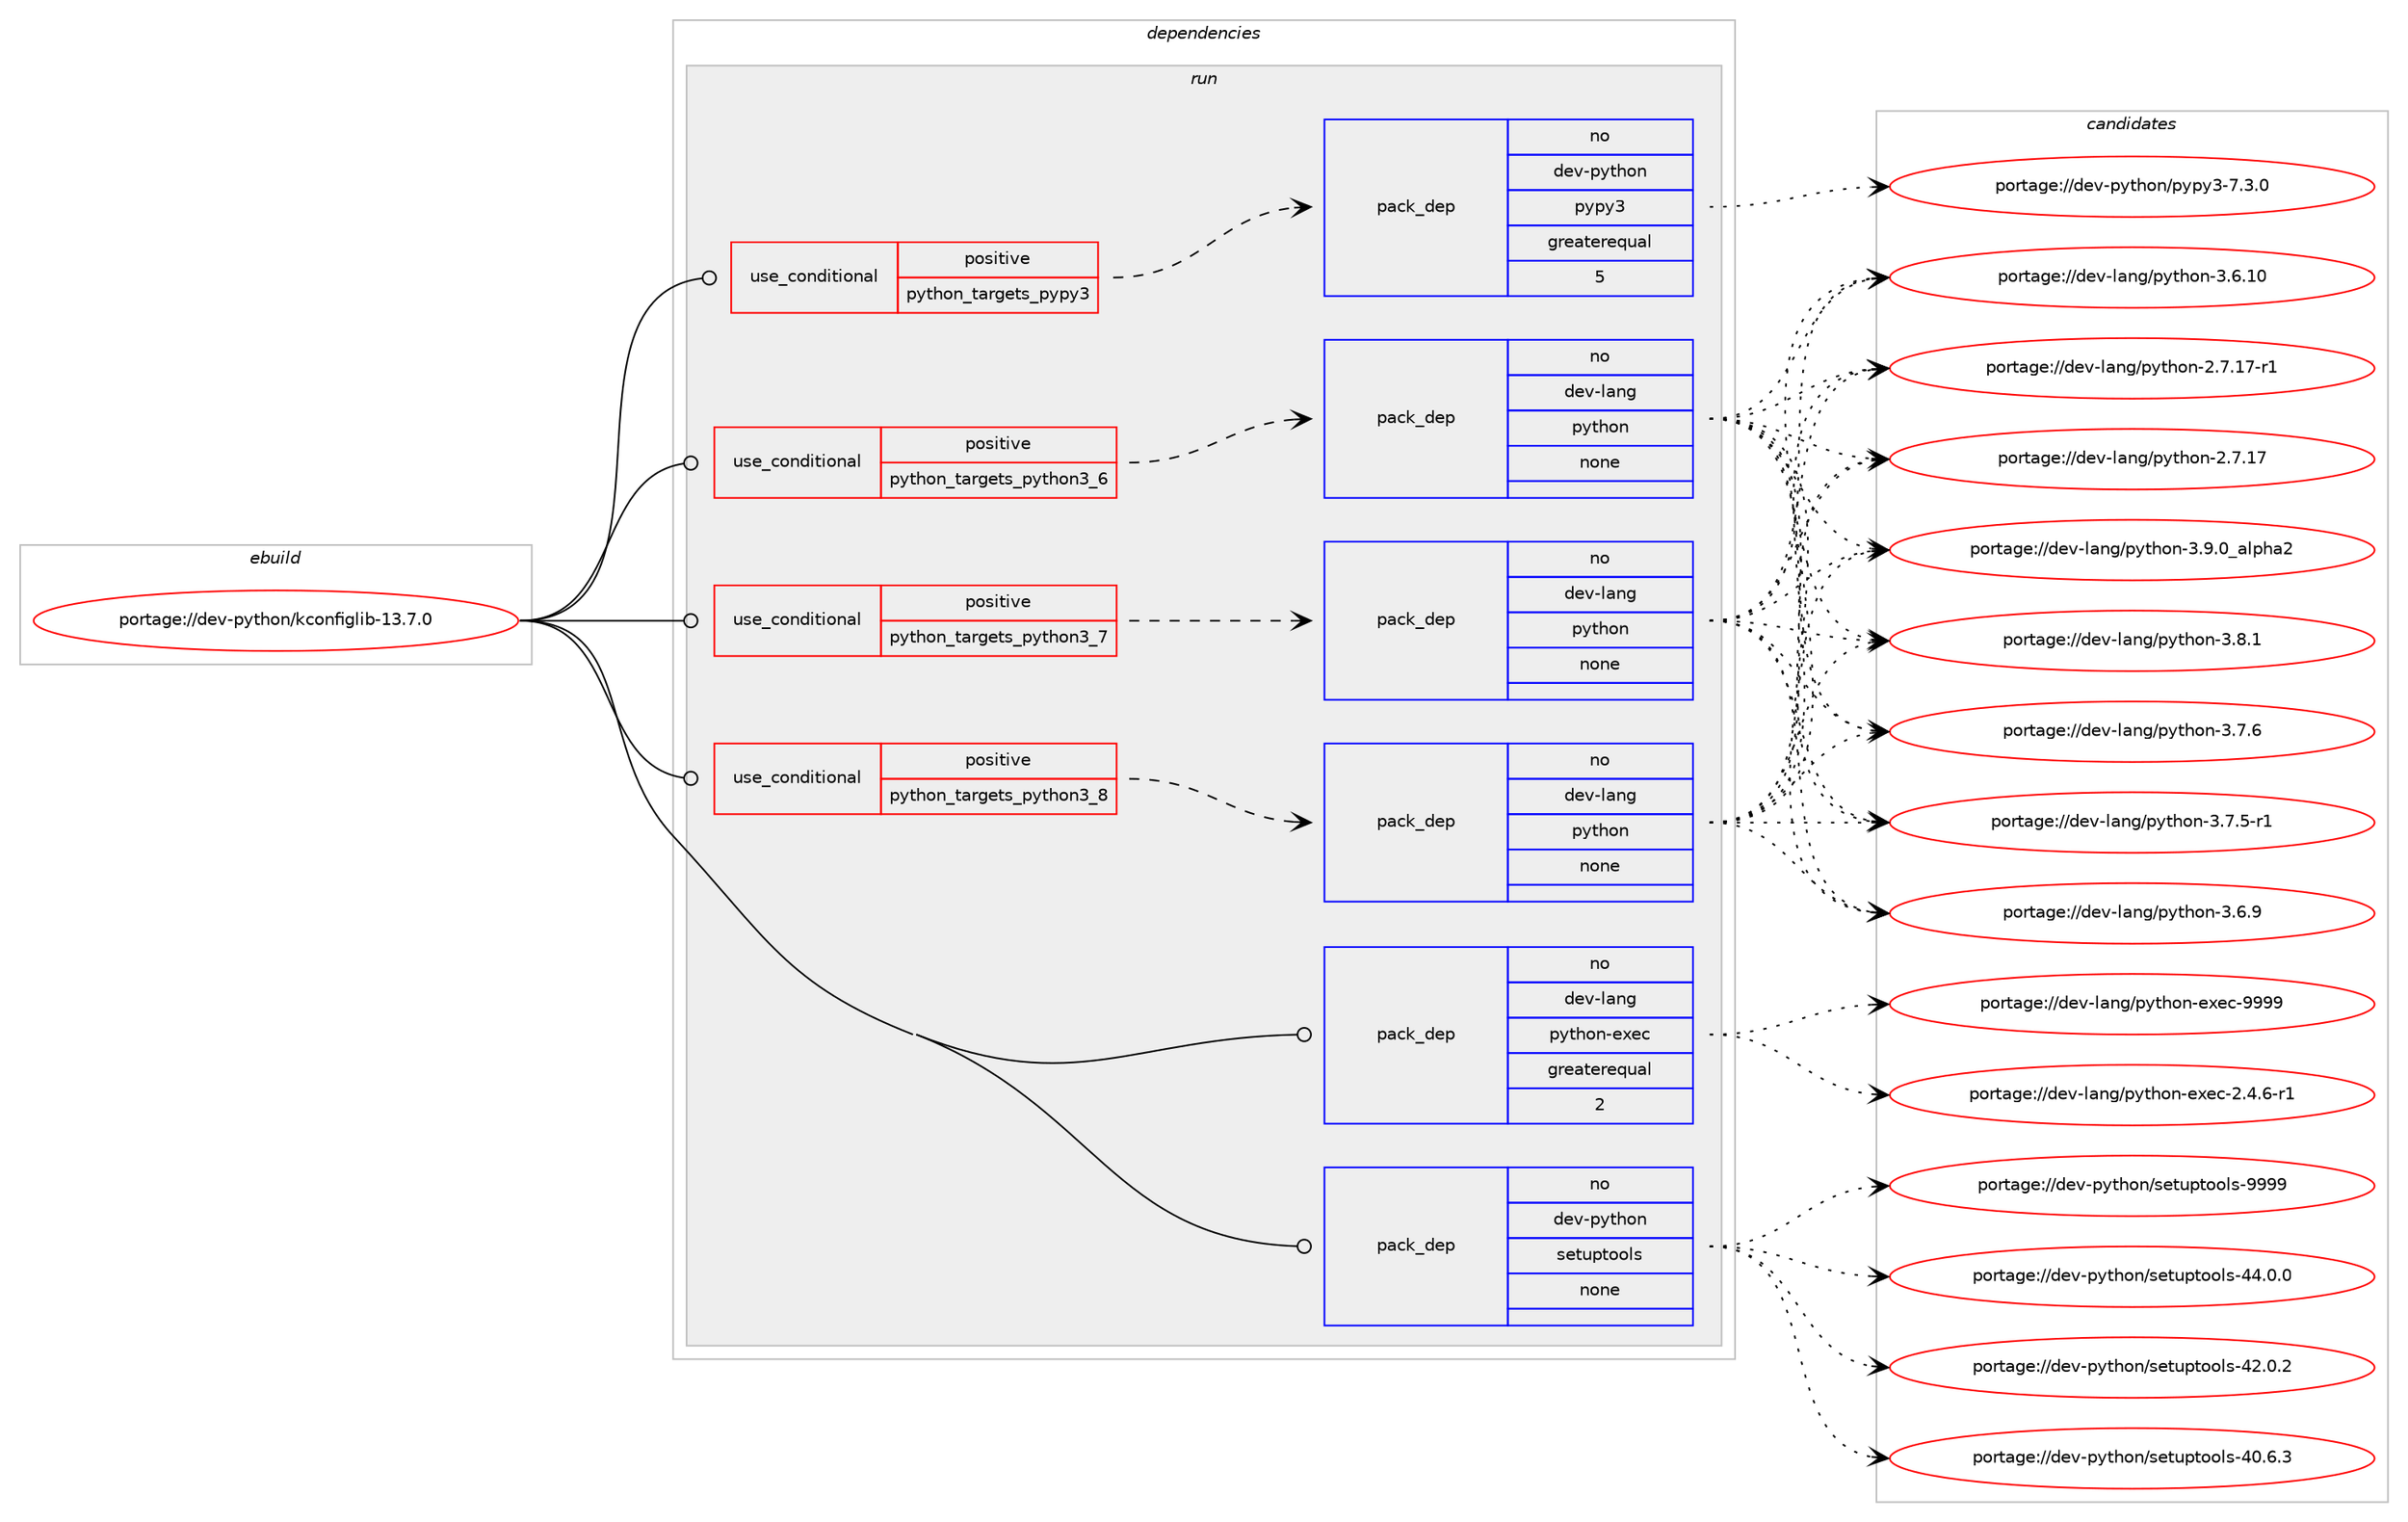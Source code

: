 digraph prolog {

# *************
# Graph options
# *************

newrank=true;
concentrate=true;
compound=true;
graph [rankdir=LR,fontname=Helvetica,fontsize=10,ranksep=1.5];#, ranksep=2.5, nodesep=0.2];
edge  [arrowhead=vee];
node  [fontname=Helvetica,fontsize=10];

# **********
# The ebuild
# **********

subgraph cluster_leftcol {
color=gray;
label=<<i>ebuild</i>>;
id [label="portage://dev-python/kconfiglib-13.7.0", color=red, width=4, href="../dev-python/kconfiglib-13.7.0.svg"];
}

# ****************
# The dependencies
# ****************

subgraph cluster_midcol {
color=gray;
label=<<i>dependencies</i>>;
subgraph cluster_compile {
fillcolor="#eeeeee";
style=filled;
label=<<i>compile</i>>;
}
subgraph cluster_compileandrun {
fillcolor="#eeeeee";
style=filled;
label=<<i>compile and run</i>>;
}
subgraph cluster_run {
fillcolor="#eeeeee";
style=filled;
label=<<i>run</i>>;
subgraph cond113739 {
dependency453168 [label=<<TABLE BORDER="0" CELLBORDER="1" CELLSPACING="0" CELLPADDING="4"><TR><TD ROWSPAN="3" CELLPADDING="10">use_conditional</TD></TR><TR><TD>positive</TD></TR><TR><TD>python_targets_pypy3</TD></TR></TABLE>>, shape=none, color=red];
subgraph pack334447 {
dependency453169 [label=<<TABLE BORDER="0" CELLBORDER="1" CELLSPACING="0" CELLPADDING="4" WIDTH="220"><TR><TD ROWSPAN="6" CELLPADDING="30">pack_dep</TD></TR><TR><TD WIDTH="110">no</TD></TR><TR><TD>dev-python</TD></TR><TR><TD>pypy3</TD></TR><TR><TD>greaterequal</TD></TR><TR><TD>5</TD></TR></TABLE>>, shape=none, color=blue];
}
dependency453168:e -> dependency453169:w [weight=20,style="dashed",arrowhead="vee"];
}
id:e -> dependency453168:w [weight=20,style="solid",arrowhead="odot"];
subgraph cond113740 {
dependency453170 [label=<<TABLE BORDER="0" CELLBORDER="1" CELLSPACING="0" CELLPADDING="4"><TR><TD ROWSPAN="3" CELLPADDING="10">use_conditional</TD></TR><TR><TD>positive</TD></TR><TR><TD>python_targets_python3_6</TD></TR></TABLE>>, shape=none, color=red];
subgraph pack334448 {
dependency453171 [label=<<TABLE BORDER="0" CELLBORDER="1" CELLSPACING="0" CELLPADDING="4" WIDTH="220"><TR><TD ROWSPAN="6" CELLPADDING="30">pack_dep</TD></TR><TR><TD WIDTH="110">no</TD></TR><TR><TD>dev-lang</TD></TR><TR><TD>python</TD></TR><TR><TD>none</TD></TR><TR><TD></TD></TR></TABLE>>, shape=none, color=blue];
}
dependency453170:e -> dependency453171:w [weight=20,style="dashed",arrowhead="vee"];
}
id:e -> dependency453170:w [weight=20,style="solid",arrowhead="odot"];
subgraph cond113741 {
dependency453172 [label=<<TABLE BORDER="0" CELLBORDER="1" CELLSPACING="0" CELLPADDING="4"><TR><TD ROWSPAN="3" CELLPADDING="10">use_conditional</TD></TR><TR><TD>positive</TD></TR><TR><TD>python_targets_python3_7</TD></TR></TABLE>>, shape=none, color=red];
subgraph pack334449 {
dependency453173 [label=<<TABLE BORDER="0" CELLBORDER="1" CELLSPACING="0" CELLPADDING="4" WIDTH="220"><TR><TD ROWSPAN="6" CELLPADDING="30">pack_dep</TD></TR><TR><TD WIDTH="110">no</TD></TR><TR><TD>dev-lang</TD></TR><TR><TD>python</TD></TR><TR><TD>none</TD></TR><TR><TD></TD></TR></TABLE>>, shape=none, color=blue];
}
dependency453172:e -> dependency453173:w [weight=20,style="dashed",arrowhead="vee"];
}
id:e -> dependency453172:w [weight=20,style="solid",arrowhead="odot"];
subgraph cond113742 {
dependency453174 [label=<<TABLE BORDER="0" CELLBORDER="1" CELLSPACING="0" CELLPADDING="4"><TR><TD ROWSPAN="3" CELLPADDING="10">use_conditional</TD></TR><TR><TD>positive</TD></TR><TR><TD>python_targets_python3_8</TD></TR></TABLE>>, shape=none, color=red];
subgraph pack334450 {
dependency453175 [label=<<TABLE BORDER="0" CELLBORDER="1" CELLSPACING="0" CELLPADDING="4" WIDTH="220"><TR><TD ROWSPAN="6" CELLPADDING="30">pack_dep</TD></TR><TR><TD WIDTH="110">no</TD></TR><TR><TD>dev-lang</TD></TR><TR><TD>python</TD></TR><TR><TD>none</TD></TR><TR><TD></TD></TR></TABLE>>, shape=none, color=blue];
}
dependency453174:e -> dependency453175:w [weight=20,style="dashed",arrowhead="vee"];
}
id:e -> dependency453174:w [weight=20,style="solid",arrowhead="odot"];
subgraph pack334451 {
dependency453176 [label=<<TABLE BORDER="0" CELLBORDER="1" CELLSPACING="0" CELLPADDING="4" WIDTH="220"><TR><TD ROWSPAN="6" CELLPADDING="30">pack_dep</TD></TR><TR><TD WIDTH="110">no</TD></TR><TR><TD>dev-lang</TD></TR><TR><TD>python-exec</TD></TR><TR><TD>greaterequal</TD></TR><TR><TD>2</TD></TR></TABLE>>, shape=none, color=blue];
}
id:e -> dependency453176:w [weight=20,style="solid",arrowhead="odot"];
subgraph pack334452 {
dependency453177 [label=<<TABLE BORDER="0" CELLBORDER="1" CELLSPACING="0" CELLPADDING="4" WIDTH="220"><TR><TD ROWSPAN="6" CELLPADDING="30">pack_dep</TD></TR><TR><TD WIDTH="110">no</TD></TR><TR><TD>dev-python</TD></TR><TR><TD>setuptools</TD></TR><TR><TD>none</TD></TR><TR><TD></TD></TR></TABLE>>, shape=none, color=blue];
}
id:e -> dependency453177:w [weight=20,style="solid",arrowhead="odot"];
}
}

# **************
# The candidates
# **************

subgraph cluster_choices {
rank=same;
color=gray;
label=<<i>candidates</i>>;

subgraph choice334447 {
color=black;
nodesep=1;
choice100101118451121211161041111104711212111212151455546514648 [label="portage://dev-python/pypy3-7.3.0", color=red, width=4,href="../dev-python/pypy3-7.3.0.svg"];
dependency453169:e -> choice100101118451121211161041111104711212111212151455546514648:w [style=dotted,weight="100"];
}
subgraph choice334448 {
color=black;
nodesep=1;
choice10010111845108971101034711212111610411111045514657464895971081121049750 [label="portage://dev-lang/python-3.9.0_alpha2", color=red, width=4,href="../dev-lang/python-3.9.0_alpha2.svg"];
choice100101118451089711010347112121116104111110455146564649 [label="portage://dev-lang/python-3.8.1", color=red, width=4,href="../dev-lang/python-3.8.1.svg"];
choice100101118451089711010347112121116104111110455146554654 [label="portage://dev-lang/python-3.7.6", color=red, width=4,href="../dev-lang/python-3.7.6.svg"];
choice1001011184510897110103471121211161041111104551465546534511449 [label="portage://dev-lang/python-3.7.5-r1", color=red, width=4,href="../dev-lang/python-3.7.5-r1.svg"];
choice100101118451089711010347112121116104111110455146544657 [label="portage://dev-lang/python-3.6.9", color=red, width=4,href="../dev-lang/python-3.6.9.svg"];
choice10010111845108971101034711212111610411111045514654464948 [label="portage://dev-lang/python-3.6.10", color=red, width=4,href="../dev-lang/python-3.6.10.svg"];
choice100101118451089711010347112121116104111110455046554649554511449 [label="portage://dev-lang/python-2.7.17-r1", color=red, width=4,href="../dev-lang/python-2.7.17-r1.svg"];
choice10010111845108971101034711212111610411111045504655464955 [label="portage://dev-lang/python-2.7.17", color=red, width=4,href="../dev-lang/python-2.7.17.svg"];
dependency453171:e -> choice10010111845108971101034711212111610411111045514657464895971081121049750:w [style=dotted,weight="100"];
dependency453171:e -> choice100101118451089711010347112121116104111110455146564649:w [style=dotted,weight="100"];
dependency453171:e -> choice100101118451089711010347112121116104111110455146554654:w [style=dotted,weight="100"];
dependency453171:e -> choice1001011184510897110103471121211161041111104551465546534511449:w [style=dotted,weight="100"];
dependency453171:e -> choice100101118451089711010347112121116104111110455146544657:w [style=dotted,weight="100"];
dependency453171:e -> choice10010111845108971101034711212111610411111045514654464948:w [style=dotted,weight="100"];
dependency453171:e -> choice100101118451089711010347112121116104111110455046554649554511449:w [style=dotted,weight="100"];
dependency453171:e -> choice10010111845108971101034711212111610411111045504655464955:w [style=dotted,weight="100"];
}
subgraph choice334449 {
color=black;
nodesep=1;
choice10010111845108971101034711212111610411111045514657464895971081121049750 [label="portage://dev-lang/python-3.9.0_alpha2", color=red, width=4,href="../dev-lang/python-3.9.0_alpha2.svg"];
choice100101118451089711010347112121116104111110455146564649 [label="portage://dev-lang/python-3.8.1", color=red, width=4,href="../dev-lang/python-3.8.1.svg"];
choice100101118451089711010347112121116104111110455146554654 [label="portage://dev-lang/python-3.7.6", color=red, width=4,href="../dev-lang/python-3.7.6.svg"];
choice1001011184510897110103471121211161041111104551465546534511449 [label="portage://dev-lang/python-3.7.5-r1", color=red, width=4,href="../dev-lang/python-3.7.5-r1.svg"];
choice100101118451089711010347112121116104111110455146544657 [label="portage://dev-lang/python-3.6.9", color=red, width=4,href="../dev-lang/python-3.6.9.svg"];
choice10010111845108971101034711212111610411111045514654464948 [label="portage://dev-lang/python-3.6.10", color=red, width=4,href="../dev-lang/python-3.6.10.svg"];
choice100101118451089711010347112121116104111110455046554649554511449 [label="portage://dev-lang/python-2.7.17-r1", color=red, width=4,href="../dev-lang/python-2.7.17-r1.svg"];
choice10010111845108971101034711212111610411111045504655464955 [label="portage://dev-lang/python-2.7.17", color=red, width=4,href="../dev-lang/python-2.7.17.svg"];
dependency453173:e -> choice10010111845108971101034711212111610411111045514657464895971081121049750:w [style=dotted,weight="100"];
dependency453173:e -> choice100101118451089711010347112121116104111110455146564649:w [style=dotted,weight="100"];
dependency453173:e -> choice100101118451089711010347112121116104111110455146554654:w [style=dotted,weight="100"];
dependency453173:e -> choice1001011184510897110103471121211161041111104551465546534511449:w [style=dotted,weight="100"];
dependency453173:e -> choice100101118451089711010347112121116104111110455146544657:w [style=dotted,weight="100"];
dependency453173:e -> choice10010111845108971101034711212111610411111045514654464948:w [style=dotted,weight="100"];
dependency453173:e -> choice100101118451089711010347112121116104111110455046554649554511449:w [style=dotted,weight="100"];
dependency453173:e -> choice10010111845108971101034711212111610411111045504655464955:w [style=dotted,weight="100"];
}
subgraph choice334450 {
color=black;
nodesep=1;
choice10010111845108971101034711212111610411111045514657464895971081121049750 [label="portage://dev-lang/python-3.9.0_alpha2", color=red, width=4,href="../dev-lang/python-3.9.0_alpha2.svg"];
choice100101118451089711010347112121116104111110455146564649 [label="portage://dev-lang/python-3.8.1", color=red, width=4,href="../dev-lang/python-3.8.1.svg"];
choice100101118451089711010347112121116104111110455146554654 [label="portage://dev-lang/python-3.7.6", color=red, width=4,href="../dev-lang/python-3.7.6.svg"];
choice1001011184510897110103471121211161041111104551465546534511449 [label="portage://dev-lang/python-3.7.5-r1", color=red, width=4,href="../dev-lang/python-3.7.5-r1.svg"];
choice100101118451089711010347112121116104111110455146544657 [label="portage://dev-lang/python-3.6.9", color=red, width=4,href="../dev-lang/python-3.6.9.svg"];
choice10010111845108971101034711212111610411111045514654464948 [label="portage://dev-lang/python-3.6.10", color=red, width=4,href="../dev-lang/python-3.6.10.svg"];
choice100101118451089711010347112121116104111110455046554649554511449 [label="portage://dev-lang/python-2.7.17-r1", color=red, width=4,href="../dev-lang/python-2.7.17-r1.svg"];
choice10010111845108971101034711212111610411111045504655464955 [label="portage://dev-lang/python-2.7.17", color=red, width=4,href="../dev-lang/python-2.7.17.svg"];
dependency453175:e -> choice10010111845108971101034711212111610411111045514657464895971081121049750:w [style=dotted,weight="100"];
dependency453175:e -> choice100101118451089711010347112121116104111110455146564649:w [style=dotted,weight="100"];
dependency453175:e -> choice100101118451089711010347112121116104111110455146554654:w [style=dotted,weight="100"];
dependency453175:e -> choice1001011184510897110103471121211161041111104551465546534511449:w [style=dotted,weight="100"];
dependency453175:e -> choice100101118451089711010347112121116104111110455146544657:w [style=dotted,weight="100"];
dependency453175:e -> choice10010111845108971101034711212111610411111045514654464948:w [style=dotted,weight="100"];
dependency453175:e -> choice100101118451089711010347112121116104111110455046554649554511449:w [style=dotted,weight="100"];
dependency453175:e -> choice10010111845108971101034711212111610411111045504655464955:w [style=dotted,weight="100"];
}
subgraph choice334451 {
color=black;
nodesep=1;
choice10010111845108971101034711212111610411111045101120101994557575757 [label="portage://dev-lang/python-exec-9999", color=red, width=4,href="../dev-lang/python-exec-9999.svg"];
choice10010111845108971101034711212111610411111045101120101994550465246544511449 [label="portage://dev-lang/python-exec-2.4.6-r1", color=red, width=4,href="../dev-lang/python-exec-2.4.6-r1.svg"];
dependency453176:e -> choice10010111845108971101034711212111610411111045101120101994557575757:w [style=dotted,weight="100"];
dependency453176:e -> choice10010111845108971101034711212111610411111045101120101994550465246544511449:w [style=dotted,weight="100"];
}
subgraph choice334452 {
color=black;
nodesep=1;
choice10010111845112121116104111110471151011161171121161111111081154557575757 [label="portage://dev-python/setuptools-9999", color=red, width=4,href="../dev-python/setuptools-9999.svg"];
choice100101118451121211161041111104711510111611711211611111110811545525246484648 [label="portage://dev-python/setuptools-44.0.0", color=red, width=4,href="../dev-python/setuptools-44.0.0.svg"];
choice100101118451121211161041111104711510111611711211611111110811545525046484650 [label="portage://dev-python/setuptools-42.0.2", color=red, width=4,href="../dev-python/setuptools-42.0.2.svg"];
choice100101118451121211161041111104711510111611711211611111110811545524846544651 [label="portage://dev-python/setuptools-40.6.3", color=red, width=4,href="../dev-python/setuptools-40.6.3.svg"];
dependency453177:e -> choice10010111845112121116104111110471151011161171121161111111081154557575757:w [style=dotted,weight="100"];
dependency453177:e -> choice100101118451121211161041111104711510111611711211611111110811545525246484648:w [style=dotted,weight="100"];
dependency453177:e -> choice100101118451121211161041111104711510111611711211611111110811545525046484650:w [style=dotted,weight="100"];
dependency453177:e -> choice100101118451121211161041111104711510111611711211611111110811545524846544651:w [style=dotted,weight="100"];
}
}

}
